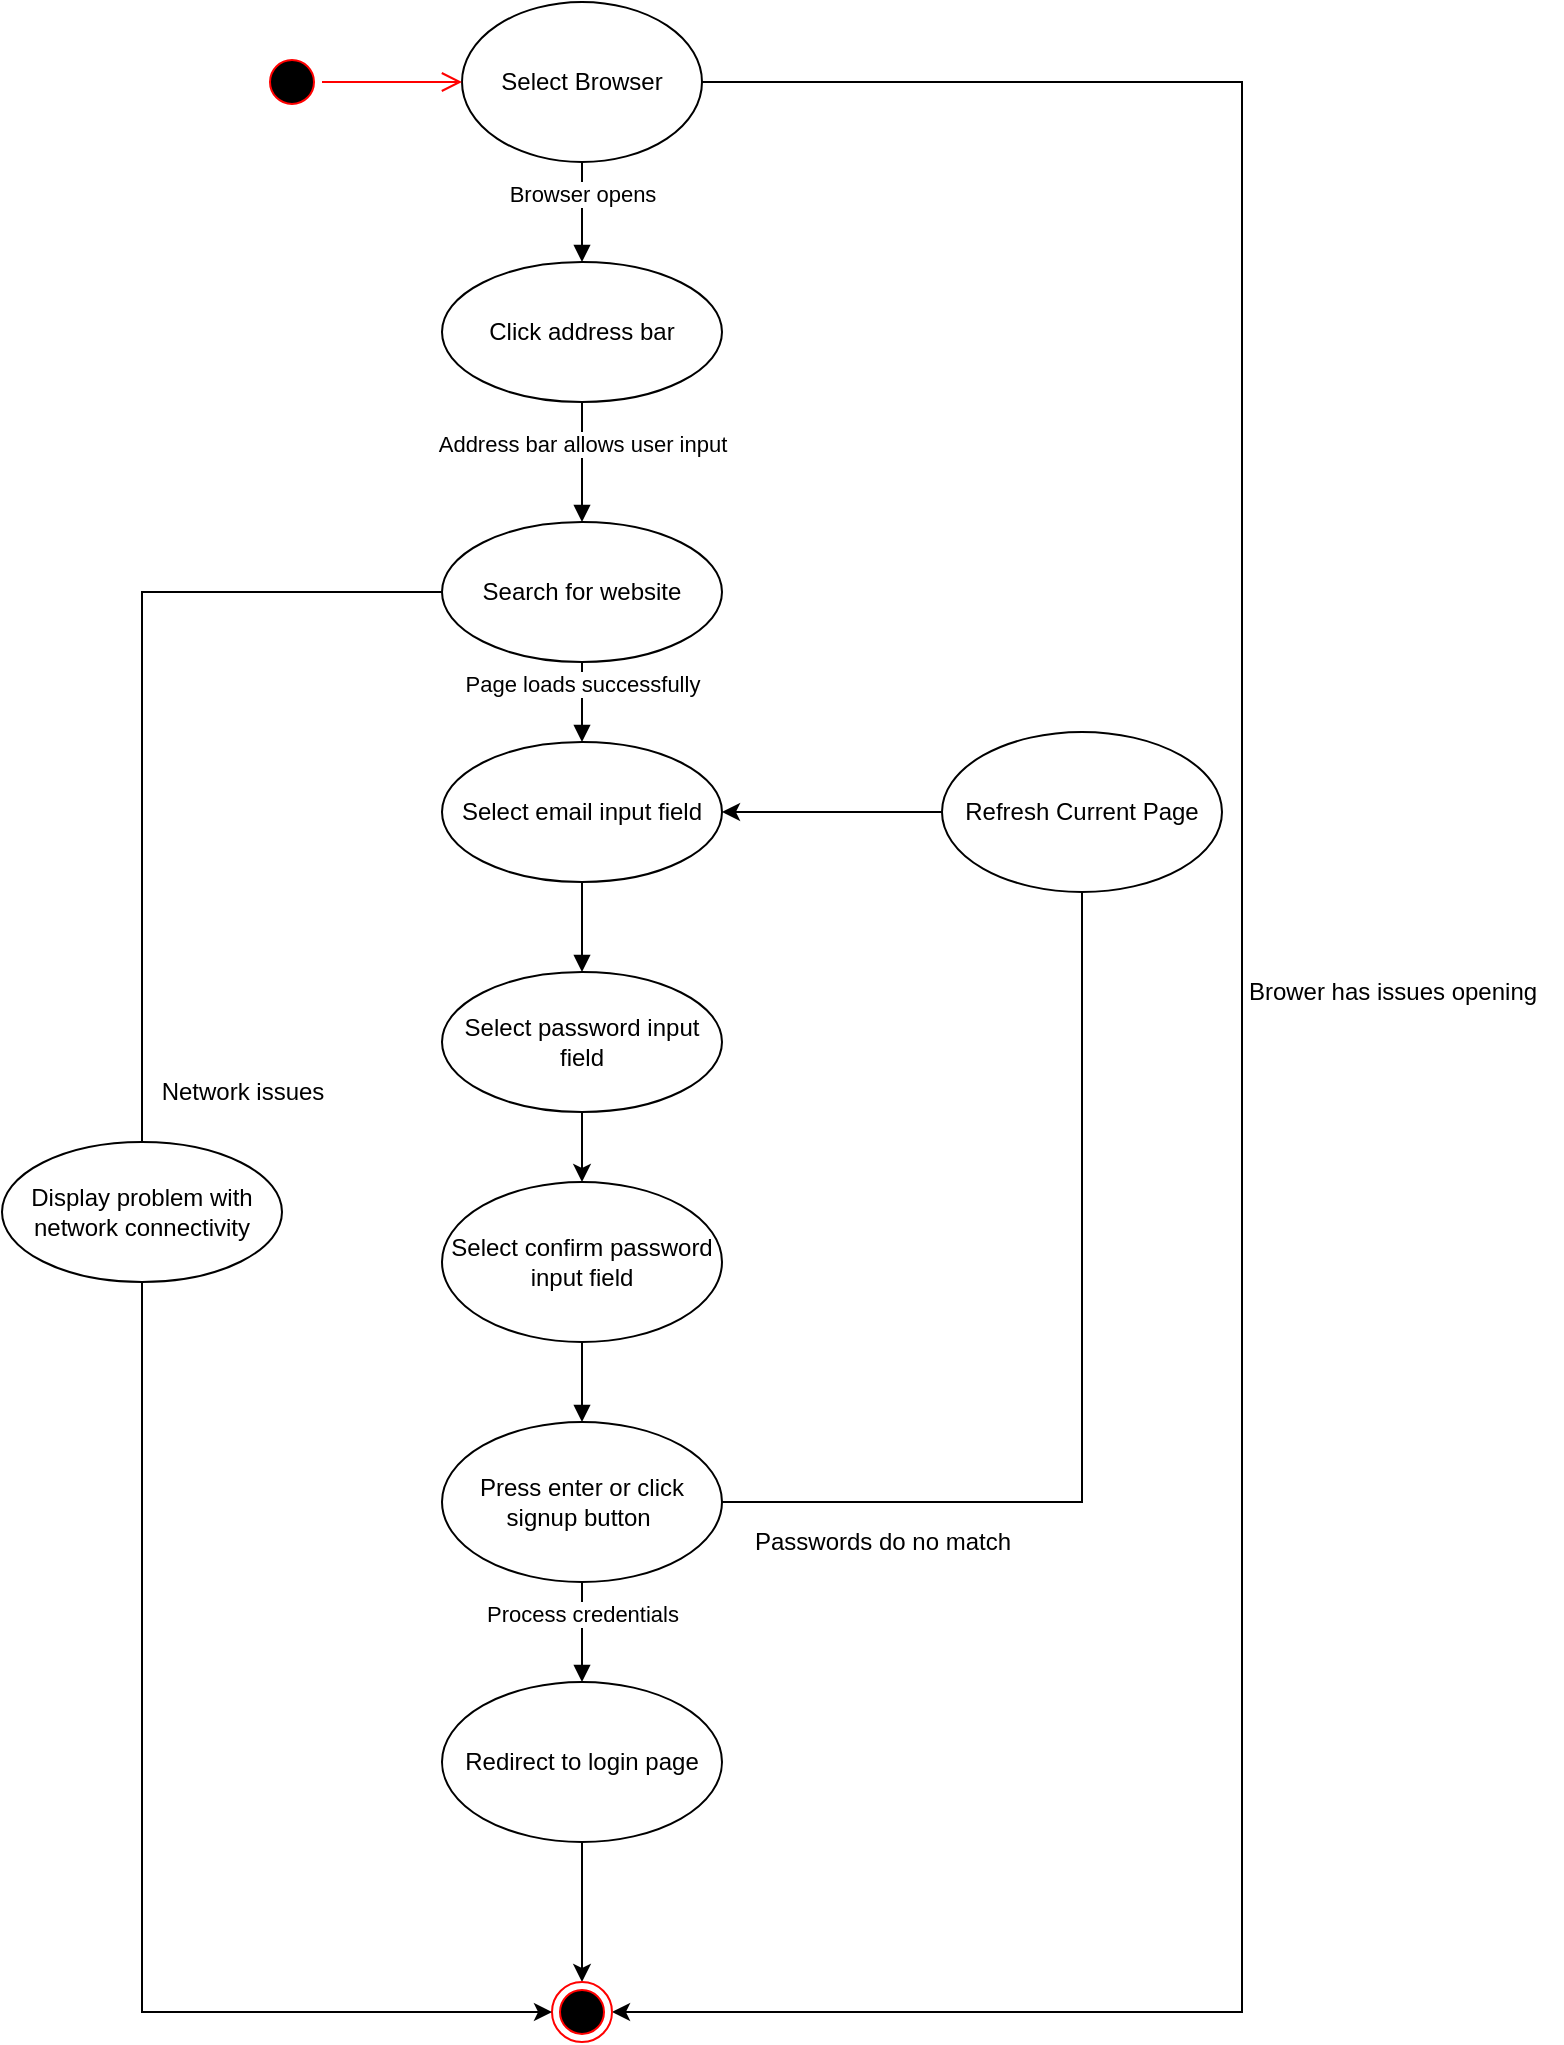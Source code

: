 <mxfile version="20.6.0" type="device"><diagram id="SSfpF548_84IBu1qVli9" name="Page-1"><mxGraphModel dx="1038" dy="617" grid="1" gridSize="10" guides="1" tooltips="1" connect="1" arrows="1" fold="1" page="1" pageScale="1" pageWidth="850" pageHeight="1100" math="0" shadow="0"><root><mxCell id="0"/><mxCell id="1" parent="0"/><mxCell id="p8QLymY68eRE6YVPnbKo-1" style="edgeStyle=orthogonalEdgeStyle;rounded=0;orthogonalLoop=1;jettySize=auto;html=1;exitX=1;exitY=0.5;exitDx=0;exitDy=0;entryX=1;entryY=0.5;entryDx=0;entryDy=0;endArrow=classic;endFill=1;" edge="1" parent="1" source="p8QLymY68eRE6YVPnbKo-2" target="p8QLymY68eRE6YVPnbKo-23"><mxGeometry relative="1" as="geometry"><Array as="points"><mxPoint x="680" y="70"/><mxPoint x="680" y="1035"/></Array></mxGeometry></mxCell><mxCell id="p8QLymY68eRE6YVPnbKo-2" value="Select Browser" style="ellipse;whiteSpace=wrap;html=1;" vertex="1" parent="1"><mxGeometry x="290" y="30" width="120" height="80" as="geometry"/></mxCell><mxCell id="p8QLymY68eRE6YVPnbKo-3" value="" style="ellipse;html=1;shape=startState;fillColor=#000000;strokeColor=#ff0000;" vertex="1" parent="1"><mxGeometry x="190" y="55" width="30" height="30" as="geometry"/></mxCell><mxCell id="p8QLymY68eRE6YVPnbKo-4" value="" style="edgeStyle=orthogonalEdgeStyle;html=1;verticalAlign=bottom;endArrow=open;endSize=8;strokeColor=#ff0000;rounded=0;entryX=0;entryY=0.5;entryDx=0;entryDy=0;" edge="1" parent="1" source="p8QLymY68eRE6YVPnbKo-3" target="p8QLymY68eRE6YVPnbKo-2"><mxGeometry relative="1" as="geometry"><mxPoint x="280" y="75" as="targetPoint"/></mxGeometry></mxCell><mxCell id="p8QLymY68eRE6YVPnbKo-5" value="Click address bar" style="ellipse;whiteSpace=wrap;html=1;" vertex="1" parent="1"><mxGeometry x="280" y="160" width="140" height="70" as="geometry"/></mxCell><mxCell id="p8QLymY68eRE6YVPnbKo-6" value="Browser opens" style="html=1;verticalAlign=bottom;endArrow=block;rounded=0;entryX=0.5;entryY=0;entryDx=0;entryDy=0;exitX=0.5;exitY=1;exitDx=0;exitDy=0;" edge="1" parent="1" target="p8QLymY68eRE6YVPnbKo-5" source="p8QLymY68eRE6YVPnbKo-2"><mxGeometry width="80" relative="1" as="geometry"><mxPoint x="360" y="180" as="sourcePoint"/><mxPoint x="440" y="180" as="targetPoint"/></mxGeometry></mxCell><mxCell id="p8QLymY68eRE6YVPnbKo-7" style="edgeStyle=orthogonalEdgeStyle;rounded=0;orthogonalLoop=1;jettySize=auto;html=1;exitX=0;exitY=0.5;exitDx=0;exitDy=0;entryX=0.5;entryY=0;entryDx=0;entryDy=0;endArrow=none;endFill=0;" edge="1" parent="1" source="p8QLymY68eRE6YVPnbKo-8" target="p8QLymY68eRE6YVPnbKo-25"><mxGeometry relative="1" as="geometry"/></mxCell><mxCell id="p8QLymY68eRE6YVPnbKo-8" value="Search for website" style="ellipse;whiteSpace=wrap;html=1;" vertex="1" parent="1"><mxGeometry x="280" y="290" width="140" height="70" as="geometry"/></mxCell><mxCell id="p8QLymY68eRE6YVPnbKo-9" value="Address bar allows user input" style="html=1;verticalAlign=bottom;endArrow=block;rounded=0;entryX=0.5;entryY=0;entryDx=0;entryDy=0;exitX=0.5;exitY=1;exitDx=0;exitDy=0;" edge="1" parent="1" source="p8QLymY68eRE6YVPnbKo-5" target="p8QLymY68eRE6YVPnbKo-8"><mxGeometry width="80" relative="1" as="geometry"><mxPoint x="359.66" y="320" as="sourcePoint"/><mxPoint x="359.66" y="390" as="targetPoint"/></mxGeometry></mxCell><mxCell id="p8QLymY68eRE6YVPnbKo-10" value="Select email input field" style="ellipse;whiteSpace=wrap;html=1;" vertex="1" parent="1"><mxGeometry x="280" y="400" width="140" height="70" as="geometry"/></mxCell><mxCell id="p8QLymY68eRE6YVPnbKo-11" value="Page loads successfully" style="html=1;verticalAlign=bottom;endArrow=block;rounded=0;entryX=0.5;entryY=0;entryDx=0;entryDy=0;exitX=0.5;exitY=1;exitDx=0;exitDy=0;" edge="1" parent="1" target="p8QLymY68eRE6YVPnbKo-10" source="p8QLymY68eRE6YVPnbKo-8"><mxGeometry width="80" relative="1" as="geometry"><mxPoint x="360" y="460" as="sourcePoint"/><mxPoint x="440" y="460" as="targetPoint"/></mxGeometry></mxCell><mxCell id="p8QLymY68eRE6YVPnbKo-12" value="Select password input field" style="ellipse;whiteSpace=wrap;html=1;" vertex="1" parent="1"><mxGeometry x="280" y="515" width="140" height="70" as="geometry"/></mxCell><mxCell id="p8QLymY68eRE6YVPnbKo-13" value="" style="html=1;verticalAlign=bottom;endArrow=block;rounded=0;entryX=0.5;entryY=0;entryDx=0;entryDy=0;exitX=0.5;exitY=1;exitDx=0;exitDy=0;" edge="1" parent="1" source="p8QLymY68eRE6YVPnbKo-10" target="p8QLymY68eRE6YVPnbKo-12"><mxGeometry width="80" relative="1" as="geometry"><mxPoint x="359.66" y="585" as="sourcePoint"/><mxPoint x="359.66" y="640" as="targetPoint"/></mxGeometry></mxCell><mxCell id="p8QLymY68eRE6YVPnbKo-14" style="edgeStyle=orthogonalEdgeStyle;rounded=0;orthogonalLoop=1;jettySize=auto;html=1;exitX=1;exitY=0.5;exitDx=0;exitDy=0;entryX=0.5;entryY=1;entryDx=0;entryDy=0;endArrow=none;endFill=0;" edge="1" parent="1" source="p8QLymY68eRE6YVPnbKo-15" target="p8QLymY68eRE6YVPnbKo-21"><mxGeometry relative="1" as="geometry"/></mxCell><mxCell id="p8QLymY68eRE6YVPnbKo-15" value="Press enter or click signup button&amp;nbsp;" style="ellipse;whiteSpace=wrap;html=1;" vertex="1" parent="1"><mxGeometry x="280" y="740" width="140" height="80" as="geometry"/></mxCell><mxCell id="p8QLymY68eRE6YVPnbKo-16" value="" style="html=1;verticalAlign=bottom;endArrow=block;rounded=0;entryX=0.5;entryY=0;entryDx=0;entryDy=0;exitX=0.5;exitY=1;exitDx=0;exitDy=0;" edge="1" parent="1" target="p8QLymY68eRE6YVPnbKo-15" source="p8QLymY68eRE6YVPnbKo-29"><mxGeometry width="80" relative="1" as="geometry"><mxPoint x="359.66" y="710" as="sourcePoint"/><mxPoint x="359.66" y="765.0" as="targetPoint"/></mxGeometry></mxCell><mxCell id="p8QLymY68eRE6YVPnbKo-17" style="edgeStyle=orthogonalEdgeStyle;rounded=0;orthogonalLoop=1;jettySize=auto;html=1;exitX=0.5;exitY=1;exitDx=0;exitDy=0;entryX=0.5;entryY=0;entryDx=0;entryDy=0;endArrow=classic;endFill=1;" edge="1" parent="1" source="p8QLymY68eRE6YVPnbKo-18" target="p8QLymY68eRE6YVPnbKo-23"><mxGeometry relative="1" as="geometry"/></mxCell><mxCell id="p8QLymY68eRE6YVPnbKo-18" value="Redirect to login page" style="ellipse;whiteSpace=wrap;html=1;" vertex="1" parent="1"><mxGeometry x="280" y="870" width="140" height="80" as="geometry"/></mxCell><mxCell id="p8QLymY68eRE6YVPnbKo-19" value="Process credentials" style="html=1;verticalAlign=bottom;endArrow=block;rounded=0;entryX=0.5;entryY=0;entryDx=0;entryDy=0;exitX=0.5;exitY=1;exitDx=0;exitDy=0;" edge="1" parent="1" target="p8QLymY68eRE6YVPnbKo-18" source="p8QLymY68eRE6YVPnbKo-15"><mxGeometry width="80" relative="1" as="geometry"><mxPoint x="360" y="850" as="sourcePoint"/><mxPoint x="440" y="850" as="targetPoint"/></mxGeometry></mxCell><mxCell id="p8QLymY68eRE6YVPnbKo-20" style="edgeStyle=orthogonalEdgeStyle;rounded=0;orthogonalLoop=1;jettySize=auto;html=1;exitX=0;exitY=0.5;exitDx=0;exitDy=0;entryX=1;entryY=0.5;entryDx=0;entryDy=0;" edge="1" parent="1" source="p8QLymY68eRE6YVPnbKo-21" target="p8QLymY68eRE6YVPnbKo-10"><mxGeometry relative="1" as="geometry"/></mxCell><mxCell id="p8QLymY68eRE6YVPnbKo-21" value="Refresh Current Page" style="ellipse;whiteSpace=wrap;html=1;" vertex="1" parent="1"><mxGeometry x="530" y="395" width="140" height="80" as="geometry"/></mxCell><mxCell id="p8QLymY68eRE6YVPnbKo-23" value="" style="ellipse;html=1;shape=endState;fillColor=#000000;strokeColor=#ff0000;" vertex="1" parent="1"><mxGeometry x="335" y="1020" width="30" height="30" as="geometry"/></mxCell><mxCell id="p8QLymY68eRE6YVPnbKo-24" style="edgeStyle=orthogonalEdgeStyle;rounded=0;orthogonalLoop=1;jettySize=auto;html=1;exitX=0.5;exitY=1;exitDx=0;exitDy=0;entryX=0;entryY=0.5;entryDx=0;entryDy=0;endArrow=classic;endFill=1;" edge="1" parent="1" source="p8QLymY68eRE6YVPnbKo-25" target="p8QLymY68eRE6YVPnbKo-23"><mxGeometry relative="1" as="geometry"/></mxCell><mxCell id="p8QLymY68eRE6YVPnbKo-25" value="Display problem with network connectivity" style="ellipse;whiteSpace=wrap;html=1;" vertex="1" parent="1"><mxGeometry x="60" y="600" width="140" height="70" as="geometry"/></mxCell><mxCell id="p8QLymY68eRE6YVPnbKo-26" value="Network issues" style="text;html=1;align=center;verticalAlign=middle;resizable=0;points=[];autosize=1;strokeColor=none;fillColor=none;" vertex="1" parent="1"><mxGeometry x="130" y="560" width="100" height="30" as="geometry"/></mxCell><mxCell id="p8QLymY68eRE6YVPnbKo-27" value="Brower has issues opening" style="text;html=1;align=center;verticalAlign=middle;resizable=0;points=[];autosize=1;strokeColor=none;fillColor=none;" vertex="1" parent="1"><mxGeometry x="670" y="510" width="170" height="30" as="geometry"/></mxCell><mxCell id="p8QLymY68eRE6YVPnbKo-29" value="Select confirm password input field" style="ellipse;whiteSpace=wrap;html=1;" vertex="1" parent="1"><mxGeometry x="280" y="620" width="140" height="80" as="geometry"/></mxCell><mxCell id="p8QLymY68eRE6YVPnbKo-30" value="" style="endArrow=classic;html=1;rounded=0;entryX=0.5;entryY=0;entryDx=0;entryDy=0;exitX=0.5;exitY=1;exitDx=0;exitDy=0;" edge="1" parent="1" source="p8QLymY68eRE6YVPnbKo-12" target="p8QLymY68eRE6YVPnbKo-29"><mxGeometry width="50" height="50" relative="1" as="geometry"><mxPoint x="250" y="710" as="sourcePoint"/><mxPoint x="300" y="660" as="targetPoint"/></mxGeometry></mxCell><mxCell id="p8QLymY68eRE6YVPnbKo-31" value="Passwords do no match" style="text;html=1;align=center;verticalAlign=middle;resizable=0;points=[];autosize=1;strokeColor=none;fillColor=none;" vertex="1" parent="1"><mxGeometry x="425" y="785" width="150" height="30" as="geometry"/></mxCell></root></mxGraphModel></diagram></mxfile>